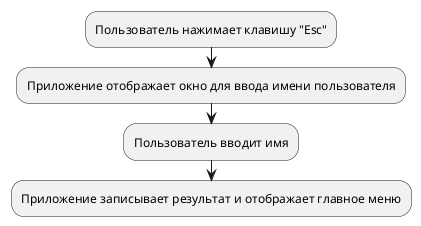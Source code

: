 @startuml
:Пользователь нажимает клавишу "Esc";
:Приложение отображает окно для ввода имени пользователя;
:Пользователь вводит имя;
:Приложение записывает результат и отображает главное меню;
@enduml
